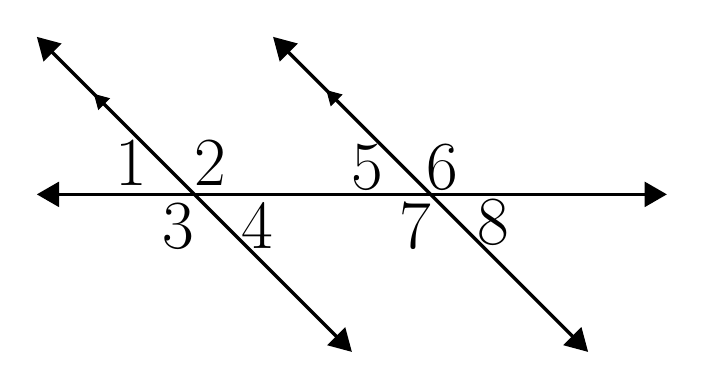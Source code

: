 \begin{tikzpicture}
	\node (0) at (-4, 0) {};
	\node (1) at (4, 0) {};
	\node (2) at (-4, 2) {};
	\node (3) at (0, -2) {};
	\node (4) at (-1, 2) {};
	\node (5) at (3, -2) {};

	\draw [very thick, triangle 60 - triangle 60] (0.center) to (1.center);
	\draw [very thick, triangle 60 - triangle 60] (2.center) to (3.center);
	\draw [very thick, triangle 60 - triangle 60] (4.center) to (5.center);
\node at (-2.8,0.4) {\Huge 1};
\node at (-1.8,0.4) {\Huge 2};
\node at (-2.2,-0.4) {\Huge 3};
\node at (-1.2,-0.4) {\Huge 4};
\node at (0.2,0.35) 	{\Huge 5};
\node at (1.15,0.35) {\Huge 6};
\node at (0.8,-0.4) {\Huge 7};
\node at (1.8,-0.35) {\Huge 8};
\node (v1) at (-3,1) {};
\node (v2) at (-3.4,1.4) {};
\node (v3) at (-0.2,1.2) {};
\node (v4) at (-0.4,1.4) {};
\draw [-triangle 60] (v1) edge (v2);
\draw [triangle 60-] (v3) edge (v4);
\end{tikzpicture}
